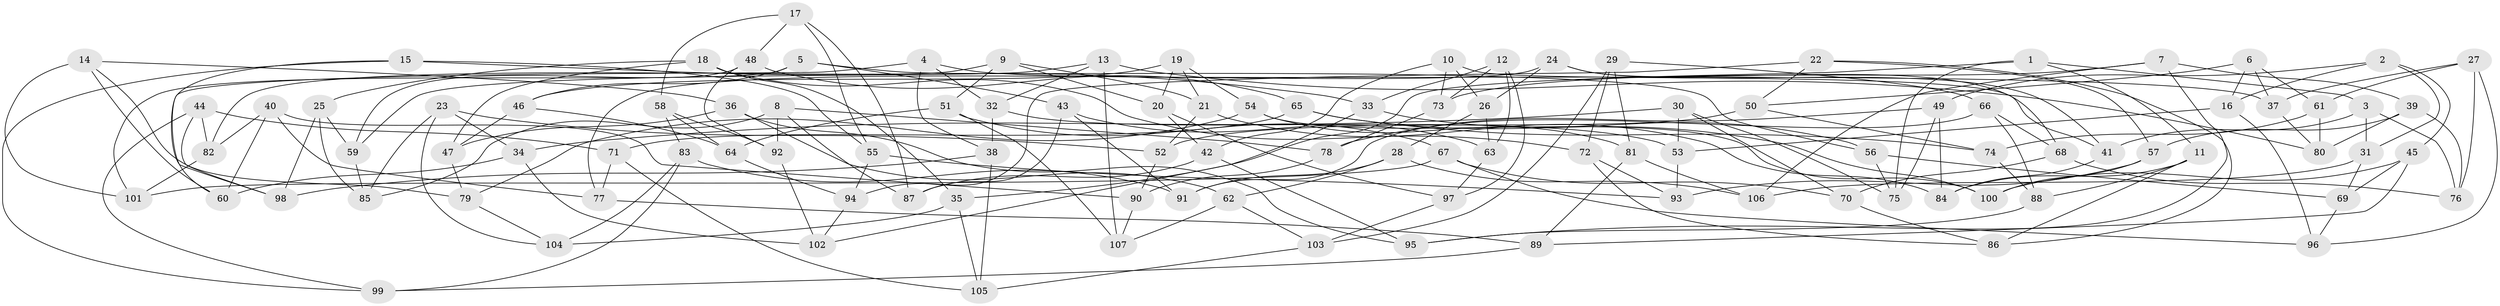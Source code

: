 // coarse degree distribution, {6: 0.5223880597014925, 4: 0.3880597014925373, 5: 0.07462686567164178, 3: 0.014925373134328358}
// Generated by graph-tools (version 1.1) at 2025/52/02/27/25 19:52:31]
// undirected, 107 vertices, 214 edges
graph export_dot {
graph [start="1"]
  node [color=gray90,style=filled];
  1;
  2;
  3;
  4;
  5;
  6;
  7;
  8;
  9;
  10;
  11;
  12;
  13;
  14;
  15;
  16;
  17;
  18;
  19;
  20;
  21;
  22;
  23;
  24;
  25;
  26;
  27;
  28;
  29;
  30;
  31;
  32;
  33;
  34;
  35;
  36;
  37;
  38;
  39;
  40;
  41;
  42;
  43;
  44;
  45;
  46;
  47;
  48;
  49;
  50;
  51;
  52;
  53;
  54;
  55;
  56;
  57;
  58;
  59;
  60;
  61;
  62;
  63;
  64;
  65;
  66;
  67;
  68;
  69;
  70;
  71;
  72;
  73;
  74;
  75;
  76;
  77;
  78;
  79;
  80;
  81;
  82;
  83;
  84;
  85;
  86;
  87;
  88;
  89;
  90;
  91;
  92;
  93;
  94;
  95;
  96;
  97;
  98;
  99;
  100;
  101;
  102;
  103;
  104;
  105;
  106;
  107;
  1 -- 75;
  1 -- 35;
  1 -- 3;
  1 -- 11;
  2 -- 49;
  2 -- 16;
  2 -- 45;
  2 -- 31;
  3 -- 41;
  3 -- 31;
  3 -- 76;
  4 -- 60;
  4 -- 32;
  4 -- 37;
  4 -- 38;
  5 -- 56;
  5 -- 101;
  5 -- 43;
  5 -- 46;
  6 -- 50;
  6 -- 37;
  6 -- 16;
  6 -- 61;
  7 -- 106;
  7 -- 73;
  7 -- 39;
  7 -- 95;
  8 -- 78;
  8 -- 92;
  8 -- 85;
  8 -- 87;
  9 -- 82;
  9 -- 51;
  9 -- 21;
  9 -- 20;
  10 -- 26;
  10 -- 73;
  10 -- 42;
  10 -- 41;
  11 -- 86;
  11 -- 84;
  11 -- 88;
  12 -- 97;
  12 -- 73;
  12 -- 33;
  12 -- 63;
  13 -- 59;
  13 -- 80;
  13 -- 107;
  13 -- 32;
  14 -- 36;
  14 -- 101;
  14 -- 79;
  14 -- 60;
  15 -- 98;
  15 -- 99;
  15 -- 55;
  15 -- 33;
  16 -- 96;
  16 -- 53;
  17 -- 87;
  17 -- 58;
  17 -- 55;
  17 -- 48;
  18 -- 35;
  18 -- 47;
  18 -- 25;
  18 -- 72;
  19 -- 46;
  19 -- 21;
  19 -- 20;
  19 -- 54;
  20 -- 97;
  20 -- 42;
  21 -- 52;
  21 -- 84;
  22 -- 94;
  22 -- 86;
  22 -- 50;
  22 -- 57;
  23 -- 34;
  23 -- 52;
  23 -- 104;
  23 -- 85;
  24 -- 41;
  24 -- 68;
  24 -- 77;
  24 -- 26;
  25 -- 98;
  25 -- 85;
  25 -- 59;
  26 -- 28;
  26 -- 63;
  27 -- 61;
  27 -- 37;
  27 -- 76;
  27 -- 96;
  28 -- 62;
  28 -- 91;
  28 -- 106;
  29 -- 81;
  29 -- 103;
  29 -- 66;
  29 -- 72;
  30 -- 75;
  30 -- 34;
  30 -- 70;
  30 -- 53;
  31 -- 69;
  31 -- 106;
  32 -- 53;
  32 -- 38;
  33 -- 102;
  33 -- 56;
  34 -- 102;
  34 -- 60;
  35 -- 104;
  35 -- 105;
  36 -- 62;
  36 -- 47;
  36 -- 95;
  37 -- 80;
  38 -- 105;
  38 -- 98;
  39 -- 57;
  39 -- 80;
  39 -- 76;
  40 -- 60;
  40 -- 82;
  40 -- 77;
  40 -- 90;
  41 -- 84;
  42 -- 95;
  42 -- 87;
  43 -- 87;
  43 -- 63;
  43 -- 91;
  44 -- 99;
  44 -- 71;
  44 -- 98;
  44 -- 82;
  45 -- 89;
  45 -- 69;
  45 -- 100;
  46 -- 64;
  46 -- 47;
  47 -- 79;
  48 -- 92;
  48 -- 59;
  48 -- 65;
  49 -- 84;
  49 -- 78;
  49 -- 75;
  50 -- 52;
  50 -- 74;
  51 -- 64;
  51 -- 107;
  51 -- 67;
  52 -- 90;
  53 -- 93;
  54 -- 81;
  54 -- 100;
  54 -- 79;
  55 -- 93;
  55 -- 94;
  56 -- 75;
  56 -- 69;
  57 -- 93;
  57 -- 100;
  58 -- 83;
  58 -- 64;
  58 -- 92;
  59 -- 85;
  61 -- 80;
  61 -- 74;
  62 -- 107;
  62 -- 103;
  63 -- 97;
  64 -- 94;
  65 -- 100;
  65 -- 74;
  65 -- 71;
  66 -- 88;
  66 -- 68;
  66 -- 91;
  67 -- 96;
  67 -- 70;
  67 -- 101;
  68 -- 76;
  68 -- 70;
  69 -- 96;
  70 -- 86;
  71 -- 77;
  71 -- 105;
  72 -- 86;
  72 -- 93;
  73 -- 78;
  74 -- 88;
  77 -- 89;
  78 -- 90;
  79 -- 104;
  81 -- 106;
  81 -- 89;
  82 -- 101;
  83 -- 99;
  83 -- 91;
  83 -- 104;
  88 -- 95;
  89 -- 99;
  90 -- 107;
  92 -- 102;
  94 -- 102;
  97 -- 103;
  103 -- 105;
}
